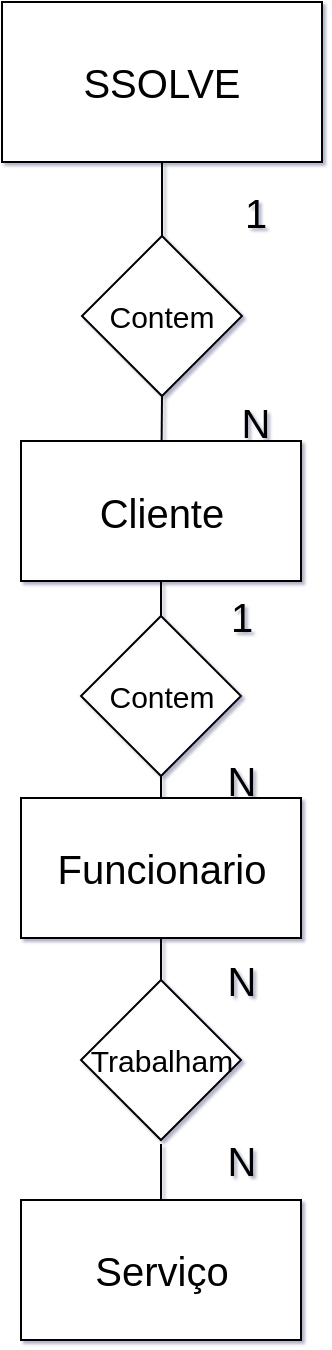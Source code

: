 <mxfile version="10.9.5" type="device"><diagram id="l4TosBGjF8DXhSNf2X_M" name="Conceitual"><mxGraphModel dx="926" dy="628" grid="1" gridSize="10" guides="1" tooltips="1" connect="1" arrows="1" fold="1" page="1" pageScale="1" pageWidth="827" pageHeight="1169" background="none" math="0" shadow="1"><root><mxCell id="0"/><mxCell id="1" parent="0"/><mxCell id="pJDquMJHjmEcOgnwU3Xp-1" value="&lt;font style=&quot;font-size: 20px&quot;&gt;SSOLVE&lt;/font&gt;" style="rounded=0;whiteSpace=wrap;html=1;" parent="1" vertex="1"><mxGeometry x="333" y="121" width="160" height="80" as="geometry"/></mxCell><mxCell id="pJDquMJHjmEcOgnwU3Xp-13" value="" style="endArrow=none;html=1;entryX=0.5;entryY=1;entryDx=0;entryDy=0;" parent="1" source="pJDquMJHjmEcOgnwU3Xp-8" target="pJDquMJHjmEcOgnwU3Xp-1" edge="1"><mxGeometry width="50" height="50" relative="1" as="geometry"><mxPoint x="380" y="260" as="sourcePoint"/><mxPoint x="430" y="210" as="targetPoint"/></mxGeometry></mxCell><mxCell id="pJDquMJHjmEcOgnwU3Xp-8" value="&lt;font style=&quot;font-size: 15px&quot;&gt;Contem&lt;/font&gt;" style="rhombus;whiteSpace=wrap;html=1;" parent="1" vertex="1"><mxGeometry x="373" y="238" width="80" height="80" as="geometry"/></mxCell><mxCell id="pJDquMJHjmEcOgnwU3Xp-14" value="" style="endArrow=none;html=1;entryX=0.5;entryY=1;entryDx=0;entryDy=0;" parent="1" source="pJDquMJHjmEcOgnwU3Xp-2" target="pJDquMJHjmEcOgnwU3Xp-8" edge="1"><mxGeometry width="50" height="50" relative="1" as="geometry"><mxPoint x="413" y="682" as="sourcePoint"/><mxPoint x="413" y="201" as="targetPoint"/></mxGeometry></mxCell><mxCell id="pJDquMJHjmEcOgnwU3Xp-9" value="&lt;span style=&quot;font-size: 15px&quot;&gt;Trabalham&lt;/span&gt;" style="rhombus;whiteSpace=wrap;html=1;" parent="1" vertex="1"><mxGeometry x="372.5" y="610" width="80" height="80" as="geometry"/></mxCell><mxCell id="pJDquMJHjmEcOgnwU3Xp-16" value="" style="endArrow=none;html=1;entryX=0.5;entryY=1;entryDx=0;entryDy=0;" parent="1" source="pJDquMJHjmEcOgnwU3Xp-3" edge="1"><mxGeometry width="50" height="50" relative="1" as="geometry"><mxPoint x="412.5" y="732" as="sourcePoint"/><mxPoint x="412.5" y="692" as="targetPoint"/></mxGeometry></mxCell><mxCell id="pJDquMJHjmEcOgnwU3Xp-2" value="&lt;span style=&quot;font-size: 20px&quot;&gt;Cliente&lt;br&gt;&lt;/span&gt;" style="rounded=0;whiteSpace=wrap;html=1;" parent="1" vertex="1"><mxGeometry x="342.5" y="340.5" width="140" height="70" as="geometry"/></mxCell><mxCell id="pJDquMJHjmEcOgnwU3Xp-17" value="" style="endArrow=none;html=1;entryX=0.5;entryY=1;entryDx=0;entryDy=0;" parent="1" source="pJDquMJHjmEcOgnwU3Xp-9" target="pJDquMJHjmEcOgnwU3Xp-2" edge="1"><mxGeometry width="50" height="50" relative="1" as="geometry"><mxPoint x="413" y="462" as="sourcePoint"/><mxPoint x="413" y="331" as="targetPoint"/></mxGeometry></mxCell><mxCell id="pJDquMJHjmEcOgnwU3Xp-3" value="&lt;span style=&quot;font-size: 20px&quot;&gt;Serviço&lt;/span&gt;" style="rounded=0;whiteSpace=wrap;html=1;" parent="1" vertex="1"><mxGeometry x="342.5" y="720" width="140" height="70" as="geometry"/></mxCell><mxCell id="pJDquMJHjmEcOgnwU3Xp-24" value="&lt;font style=&quot;font-size: 20px&quot;&gt;1&lt;/font&gt;" style="text;html=1;strokeColor=none;fillColor=none;align=center;verticalAlign=middle;whiteSpace=wrap;rounded=0;" parent="1" vertex="1"><mxGeometry x="440" y="216" width="40" height="20" as="geometry"/></mxCell><mxCell id="pJDquMJHjmEcOgnwU3Xp-29" value="&lt;span style=&quot;font-size: 20px&quot;&gt;N&lt;/span&gt;" style="text;html=1;strokeColor=none;fillColor=none;align=center;verticalAlign=middle;whiteSpace=wrap;rounded=0;" parent="1" vertex="1"><mxGeometry x="440" y="320.5" width="40" height="20" as="geometry"/></mxCell><mxCell id="pJDquMJHjmEcOgnwU3Xp-30" value="&lt;span style=&quot;font-size: 20px&quot;&gt;N&lt;/span&gt;" style="text;html=1;strokeColor=none;fillColor=none;align=center;verticalAlign=middle;whiteSpace=wrap;rounded=0;" parent="1" vertex="1"><mxGeometry x="432.5" y="600" width="40" height="20" as="geometry"/></mxCell><mxCell id="pJDquMJHjmEcOgnwU3Xp-31" value="&lt;span style=&quot;font-size: 20px&quot;&gt;N&lt;/span&gt;" style="text;html=1;strokeColor=none;fillColor=none;align=center;verticalAlign=middle;whiteSpace=wrap;rounded=0;" parent="1" vertex="1"><mxGeometry x="432.5" y="690" width="40" height="20" as="geometry"/></mxCell><mxCell id="mSY6kJMD8fmScAgoKqVq-2" value="&lt;span style=&quot;font-size: 20px&quot;&gt;Funcionario&lt;br&gt;&lt;/span&gt;" style="rounded=0;whiteSpace=wrap;html=1;" parent="1" vertex="1"><mxGeometry x="342.5" y="519" width="140" height="70" as="geometry"/></mxCell><mxCell id="mSY6kJMD8fmScAgoKqVq-3" value="&lt;font style=&quot;font-size: 15px&quot;&gt;Contem&lt;/font&gt;" style="rhombus;whiteSpace=wrap;html=1;" parent="1" vertex="1"><mxGeometry x="372.5" y="428" width="80" height="80" as="geometry"/></mxCell><mxCell id="mSY6kJMD8fmScAgoKqVq-6" value="&lt;span style=&quot;font-size: 20px&quot;&gt;1&lt;/span&gt;" style="text;html=1;strokeColor=none;fillColor=none;align=center;verticalAlign=middle;whiteSpace=wrap;rounded=0;" parent="1" vertex="1"><mxGeometry x="433" y="418" width="40" height="20" as="geometry"/></mxCell><mxCell id="mSY6kJMD8fmScAgoKqVq-7" value="&lt;span style=&quot;font-size: 20px&quot;&gt;N&lt;/span&gt;" style="text;html=1;strokeColor=none;fillColor=none;align=center;verticalAlign=middle;whiteSpace=wrap;rounded=0;" parent="1" vertex="1"><mxGeometry x="433" y="500" width="40" height="20" as="geometry"/></mxCell></root></mxGraphModel></diagram><diagram id="cqT5Bkq0ITsnCb5mGVsL" name="Logico"><mxGraphModel dx="926" dy="628" grid="1" gridSize="10" guides="1" tooltips="1" connect="1" arrows="1" fold="1" page="1" pageScale="1" pageWidth="827" pageHeight="1169" math="0" shadow="0"><root><mxCell id="EiWEl7i4r7WP_7loBNEk-0"/><mxCell id="EiWEl7i4r7WP_7loBNEk-1" parent="EiWEl7i4r7WP_7loBNEk-0"/><mxCell id="Dk3RS9Of8F1-KNIFhmN1-0" value="Razao" style="swimlane;fontStyle=0;childLayout=stackLayout;horizontal=1;startSize=26;fillColor=#e0e0e0;horizontalStack=0;resizeParent=1;resizeParentMax=0;resizeLast=0;collapsible=1;marginBottom=0;swimlaneFillColor=#ffffff;align=center;fontSize=14;" vertex="1" parent="EiWEl7i4r7WP_7loBNEk-1"><mxGeometry x="170" y="60" width="160" height="82" as="geometry"/></mxCell><mxCell id="Dk3RS9Of8F1-KNIFhmN1-1" value="IdRazao: int" style="shape=partialRectangle;top=0;left=0;right=0;bottom=1;align=left;verticalAlign=middle;fillColor=none;spacingLeft=34;spacingRight=4;overflow=hidden;rotatable=0;points=[[0,0.5],[1,0.5]];portConstraint=eastwest;dropTarget=0;fontStyle=5;fontSize=12;" vertex="1" parent="Dk3RS9Of8F1-KNIFhmN1-0"><mxGeometry y="26" width="160" height="30" as="geometry"/></mxCell><mxCell id="Dk3RS9Of8F1-KNIFhmN1-2" value="PK" style="shape=partialRectangle;top=0;left=0;bottom=0;fillColor=none;align=left;verticalAlign=middle;spacingLeft=4;spacingRight=4;overflow=hidden;rotatable=0;points=[];portConstraint=eastwest;part=1;fontSize=12;" vertex="1" connectable="0" parent="Dk3RS9Of8F1-KNIFhmN1-1"><mxGeometry width="30" height="30" as="geometry"/></mxCell><mxCell id="Dk3RS9Of8F1-KNIFhmN1-3" value="Razao: string" style="shape=partialRectangle;top=0;left=0;right=0;bottom=0;align=left;verticalAlign=top;fillColor=none;spacingLeft=34;spacingRight=4;overflow=hidden;rotatable=0;points=[[0,0.5],[1,0.5]];portConstraint=eastwest;dropTarget=0;fontSize=12;" vertex="1" parent="Dk3RS9Of8F1-KNIFhmN1-0"><mxGeometry y="56" width="160" height="26" as="geometry"/></mxCell><mxCell id="Dk3RS9Of8F1-KNIFhmN1-4" value="" style="shape=partialRectangle;top=0;left=0;bottom=0;fillColor=none;align=left;verticalAlign=top;spacingLeft=4;spacingRight=4;overflow=hidden;rotatable=0;points=[];portConstraint=eastwest;part=1;fontSize=12;" vertex="1" connectable="0" parent="Dk3RS9Of8F1-KNIFhmN1-3"><mxGeometry width="30" height="26" as="geometry"/></mxCell><mxCell id="Dk3RS9Of8F1-KNIFhmN1-11" value="Funcionario" style="swimlane;fontStyle=0;childLayout=stackLayout;horizontal=1;startSize=26;fillColor=#e0e0e0;horizontalStack=0;resizeParent=1;resizeParentMax=0;resizeLast=0;collapsible=1;marginBottom=0;swimlaneFillColor=#ffffff;align=center;fontSize=14;" vertex="1" parent="EiWEl7i4r7WP_7loBNEk-1"><mxGeometry x="420" y="60" width="160" height="82" as="geometry"/></mxCell><mxCell id="Dk3RS9Of8F1-KNIFhmN1-12" value="IdFuncionario: int" style="shape=partialRectangle;top=0;left=0;right=0;bottom=1;align=left;verticalAlign=middle;fillColor=none;spacingLeft=34;spacingRight=4;overflow=hidden;rotatable=0;points=[[0,0.5],[1,0.5]];portConstraint=eastwest;dropTarget=0;fontStyle=5;fontSize=12;" vertex="1" parent="Dk3RS9Of8F1-KNIFhmN1-11"><mxGeometry y="26" width="160" height="30" as="geometry"/></mxCell><mxCell id="Dk3RS9Of8F1-KNIFhmN1-13" value="PK" style="shape=partialRectangle;top=0;left=0;bottom=0;fillColor=none;align=left;verticalAlign=middle;spacingLeft=4;spacingRight=4;overflow=hidden;rotatable=0;points=[];portConstraint=eastwest;part=1;fontSize=12;" vertex="1" connectable="0" parent="Dk3RS9Of8F1-KNIFhmN1-12"><mxGeometry width="30" height="30" as="geometry"/></mxCell><mxCell id="Dk3RS9Of8F1-KNIFhmN1-14" value="Nome: string" style="shape=partialRectangle;top=0;left=0;right=0;bottom=0;align=left;verticalAlign=top;fillColor=none;spacingLeft=34;spacingRight=4;overflow=hidden;rotatable=0;points=[[0,0.5],[1,0.5]];portConstraint=eastwest;dropTarget=0;fontSize=12;" vertex="1" parent="Dk3RS9Of8F1-KNIFhmN1-11"><mxGeometry y="56" width="160" height="26" as="geometry"/></mxCell><mxCell id="Dk3RS9Of8F1-KNIFhmN1-15" value="" style="shape=partialRectangle;top=0;left=0;bottom=0;fillColor=none;align=left;verticalAlign=top;spacingLeft=4;spacingRight=4;overflow=hidden;rotatable=0;points=[];portConstraint=eastwest;part=1;fontSize=12;" vertex="1" connectable="0" parent="Dk3RS9Of8F1-KNIFhmN1-14"><mxGeometry width="30" height="26" as="geometry"/></mxCell><mxCell id="Dk3RS9Of8F1-KNIFhmN1-22" value="Servico" style="swimlane;fontStyle=0;childLayout=stackLayout;horizontal=1;startSize=26;fillColor=#e0e0e0;horizontalStack=0;resizeParent=1;resizeParentMax=0;resizeLast=0;collapsible=1;marginBottom=0;swimlaneFillColor=#ffffff;align=center;fontSize=14;" vertex="1" parent="EiWEl7i4r7WP_7loBNEk-1"><mxGeometry x="170" y="220" width="160" height="170" as="geometry"/></mxCell><mxCell id="Dk3RS9Of8F1-KNIFhmN1-23" value="IdServico: int" style="shape=partialRectangle;top=0;left=0;right=0;bottom=1;align=left;verticalAlign=middle;fillColor=none;spacingLeft=34;spacingRight=4;overflow=hidden;rotatable=0;points=[[0,0.5],[1,0.5]];portConstraint=eastwest;dropTarget=0;fontStyle=5;fontSize=12;" vertex="1" parent="Dk3RS9Of8F1-KNIFhmN1-22"><mxGeometry y="26" width="160" height="30" as="geometry"/></mxCell><mxCell id="Dk3RS9Of8F1-KNIFhmN1-24" value="PK" style="shape=partialRectangle;top=0;left=0;bottom=0;fillColor=none;align=left;verticalAlign=middle;spacingLeft=4;spacingRight=4;overflow=hidden;rotatable=0;points=[];portConstraint=eastwest;part=1;fontSize=12;" vertex="1" connectable="0" parent="Dk3RS9Of8F1-KNIFhmN1-23"><mxGeometry width="30" height="30" as="geometry"/></mxCell><mxCell id="Dk3RS9Of8F1-KNIFhmN1-25" value="Servico: string " style="shape=partialRectangle;top=0;left=0;right=0;bottom=0;align=left;verticalAlign=top;fillColor=none;spacingLeft=34;spacingRight=4;overflow=hidden;rotatable=0;points=[[0,0.5],[1,0.5]];portConstraint=eastwest;dropTarget=0;fontSize=12;" vertex="1" parent="Dk3RS9Of8F1-KNIFhmN1-22"><mxGeometry y="56" width="160" height="26" as="geometry"/></mxCell><mxCell id="Dk3RS9Of8F1-KNIFhmN1-26" value="" style="shape=partialRectangle;top=0;left=0;bottom=0;fillColor=none;align=left;verticalAlign=top;spacingLeft=4;spacingRight=4;overflow=hidden;rotatable=0;points=[];portConstraint=eastwest;part=1;fontSize=12;" vertex="1" connectable="0" parent="Dk3RS9Of8F1-KNIFhmN1-25"><mxGeometry width="30" height="26" as="geometry"/></mxCell><mxCell id="Dk3RS9Of8F1-KNIFhmN1-27" value="Endereco: string" style="shape=partialRectangle;top=0;left=0;right=0;bottom=0;align=left;verticalAlign=top;fillColor=none;spacingLeft=34;spacingRight=4;overflow=hidden;rotatable=0;points=[[0,0.5],[1,0.5]];portConstraint=eastwest;dropTarget=0;fontSize=12;" vertex="1" parent="Dk3RS9Of8F1-KNIFhmN1-22"><mxGeometry y="82" width="160" height="26" as="geometry"/></mxCell><mxCell id="Dk3RS9Of8F1-KNIFhmN1-28" value="" style="shape=partialRectangle;top=0;left=0;bottom=0;fillColor=none;align=left;verticalAlign=top;spacingLeft=4;spacingRight=4;overflow=hidden;rotatable=0;points=[];portConstraint=eastwest;part=1;fontSize=12;" vertex="1" connectable="0" parent="Dk3RS9Of8F1-KNIFhmN1-27"><mxGeometry width="30" height="26" as="geometry"/></mxCell><mxCell id="Dk3RS9Of8F1-KNIFhmN1-29" value="Item: string" style="shape=partialRectangle;top=0;left=0;right=0;bottom=0;align=left;verticalAlign=top;fillColor=none;spacingLeft=34;spacingRight=4;overflow=hidden;rotatable=0;points=[[0,0.5],[1,0.5]];portConstraint=eastwest;dropTarget=0;fontSize=12;" vertex="1" parent="Dk3RS9Of8F1-KNIFhmN1-22"><mxGeometry y="108" width="160" height="26" as="geometry"/></mxCell><mxCell id="Dk3RS9Of8F1-KNIFhmN1-30" value="" style="shape=partialRectangle;top=0;left=0;bottom=0;fillColor=none;align=left;verticalAlign=top;spacingLeft=4;spacingRight=4;overflow=hidden;rotatable=0;points=[];portConstraint=eastwest;part=1;fontSize=12;" vertex="1" connectable="0" parent="Dk3RS9Of8F1-KNIFhmN1-29"><mxGeometry width="30" height="26" as="geometry"/></mxCell><mxCell id="Dk3RS9Of8F1-KNIFhmN1-31" value="Comodo: string" style="shape=partialRectangle;top=0;left=0;right=0;bottom=0;align=left;verticalAlign=top;fillColor=none;spacingLeft=34;spacingRight=4;overflow=hidden;rotatable=0;points=[[0,0.5],[1,0.5]];portConstraint=eastwest;dropTarget=0;fontSize=12;" vertex="1" parent="Dk3RS9Of8F1-KNIFhmN1-22"><mxGeometry y="134" width="160" height="36" as="geometry"/></mxCell><mxCell id="Dk3RS9Of8F1-KNIFhmN1-32" value="" style="shape=partialRectangle;top=0;left=0;bottom=0;fillColor=none;align=left;verticalAlign=top;spacingLeft=4;spacingRight=4;overflow=hidden;rotatable=0;points=[];portConstraint=eastwest;part=1;fontSize=12;" vertex="1" connectable="0" parent="Dk3RS9Of8F1-KNIFhmN1-31"><mxGeometry width="30" height="36" as="geometry"/></mxCell><mxCell id="Dk3RS9Of8F1-KNIFhmN1-33" value="Servico Geral" style="swimlane;fontStyle=0;childLayout=stackLayout;horizontal=1;startSize=26;fillColor=#e0e0e0;horizontalStack=0;resizeParent=1;resizeParentMax=0;resizeLast=0;collapsible=1;marginBottom=0;swimlaneFillColor=#ffffff;align=center;fontSize=14;" vertex="1" parent="EiWEl7i4r7WP_7loBNEk-1"><mxGeometry x="430" y="217" width="160" height="108" as="geometry"/></mxCell><mxCell id="Dk3RS9Of8F1-KNIFhmN1-34" value="IdServicoGeral: int" style="shape=partialRectangle;top=0;left=0;right=0;bottom=1;align=left;verticalAlign=middle;fillColor=none;spacingLeft=34;spacingRight=4;overflow=hidden;rotatable=0;points=[[0,0.5],[1,0.5]];portConstraint=eastwest;dropTarget=0;fontStyle=5;fontSize=12;" vertex="1" parent="Dk3RS9Of8F1-KNIFhmN1-33"><mxGeometry y="26" width="160" height="30" as="geometry"/></mxCell><mxCell id="Dk3RS9Of8F1-KNIFhmN1-35" value="PK" style="shape=partialRectangle;top=0;left=0;bottom=0;fillColor=none;align=left;verticalAlign=middle;spacingLeft=4;spacingRight=4;overflow=hidden;rotatable=0;points=[];portConstraint=eastwest;part=1;fontSize=12;" vertex="1" connectable="0" parent="Dk3RS9Of8F1-KNIFhmN1-34"><mxGeometry width="30" height="30" as="geometry"/></mxCell><mxCell id="Dk3RS9Of8F1-KNIFhmN1-36" value="IdServico: int" style="shape=partialRectangle;top=0;left=0;right=0;bottom=0;align=left;verticalAlign=top;fillColor=none;spacingLeft=34;spacingRight=4;overflow=hidden;rotatable=0;points=[[0,0.5],[1,0.5]];portConstraint=eastwest;dropTarget=0;fontSize=12;" vertex="1" parent="Dk3RS9Of8F1-KNIFhmN1-33"><mxGeometry y="56" width="160" height="26" as="geometry"/></mxCell><mxCell id="Dk3RS9Of8F1-KNIFhmN1-37" value="FK" style="shape=partialRectangle;top=0;left=0;bottom=0;fillColor=none;align=left;verticalAlign=top;spacingLeft=4;spacingRight=4;overflow=hidden;rotatable=0;points=[];portConstraint=eastwest;part=1;fontSize=12;" vertex="1" connectable="0" parent="Dk3RS9Of8F1-KNIFhmN1-36"><mxGeometry width="30" height="26" as="geometry"/></mxCell><mxCell id="Dk3RS9Of8F1-KNIFhmN1-38" value="IdFuncionario" style="shape=partialRectangle;top=0;left=0;right=0;bottom=0;align=left;verticalAlign=top;fillColor=none;spacingLeft=34;spacingRight=4;overflow=hidden;rotatable=0;points=[[0,0.5],[1,0.5]];portConstraint=eastwest;dropTarget=0;fontSize=12;" vertex="1" parent="Dk3RS9Of8F1-KNIFhmN1-33"><mxGeometry y="82" width="160" height="26" as="geometry"/></mxCell><mxCell id="Dk3RS9Of8F1-KNIFhmN1-39" value="FK" style="shape=partialRectangle;top=0;left=0;bottom=0;fillColor=none;align=left;verticalAlign=top;spacingLeft=4;spacingRight=4;overflow=hidden;rotatable=0;points=[];portConstraint=eastwest;part=1;fontSize=12;" vertex="1" connectable="0" parent="Dk3RS9Of8F1-KNIFhmN1-38"><mxGeometry width="30" height="26" as="geometry"/></mxCell><mxCell id="Dk3RS9Of8F1-KNIFhmN1-44" value="Cliente" style="swimlane;fontStyle=0;childLayout=stackLayout;horizontal=1;startSize=26;fillColor=#e0e0e0;horizontalStack=0;resizeParent=1;resizeParentMax=0;resizeLast=0;collapsible=1;marginBottom=0;swimlaneFillColor=#ffffff;align=center;fontSize=14;" vertex="1" parent="EiWEl7i4r7WP_7loBNEk-1"><mxGeometry x="430" y="390" width="160" height="190" as="geometry"/></mxCell><mxCell id="Dk3RS9Of8F1-KNIFhmN1-45" value="IdCliente: int" style="shape=partialRectangle;top=0;left=0;right=0;bottom=1;align=left;verticalAlign=middle;fillColor=none;spacingLeft=34;spacingRight=4;overflow=hidden;rotatable=0;points=[[0,0.5],[1,0.5]];portConstraint=eastwest;dropTarget=0;fontStyle=5;fontSize=12;" vertex="1" parent="Dk3RS9Of8F1-KNIFhmN1-44"><mxGeometry y="26" width="160" height="30" as="geometry"/></mxCell><mxCell id="Dk3RS9Of8F1-KNIFhmN1-46" value="PK" style="shape=partialRectangle;top=0;left=0;bottom=0;fillColor=none;align=left;verticalAlign=middle;spacingLeft=4;spacingRight=4;overflow=hidden;rotatable=0;points=[];portConstraint=eastwest;part=1;fontSize=12;" vertex="1" connectable="0" parent="Dk3RS9Of8F1-KNIFhmN1-45"><mxGeometry width="30" height="30" as="geometry"/></mxCell><mxCell id="Dk3RS9Of8F1-KNIFhmN1-47" value="NomeFantasia: string" style="shape=partialRectangle;top=0;left=0;right=0;bottom=0;align=left;verticalAlign=top;fillColor=none;spacingLeft=34;spacingRight=4;overflow=hidden;rotatable=0;points=[[0,0.5],[1,0.5]];portConstraint=eastwest;dropTarget=0;fontSize=12;" vertex="1" parent="Dk3RS9Of8F1-KNIFhmN1-44"><mxGeometry y="56" width="160" height="26" as="geometry"/></mxCell><mxCell id="Dk3RS9Of8F1-KNIFhmN1-48" value="" style="shape=partialRectangle;top=0;left=0;bottom=0;fillColor=none;align=left;verticalAlign=top;spacingLeft=4;spacingRight=4;overflow=hidden;rotatable=0;points=[];portConstraint=eastwest;part=1;fontSize=12;" vertex="1" connectable="0" parent="Dk3RS9Of8F1-KNIFhmN1-47"><mxGeometry width="30" height="26" as="geometry"/></mxCell><mxCell id="Dk3RS9Of8F1-KNIFhmN1-49" value="CNPJ: int" style="shape=partialRectangle;top=0;left=0;right=0;bottom=0;align=left;verticalAlign=top;fillColor=none;spacingLeft=34;spacingRight=4;overflow=hidden;rotatable=0;points=[[0,0.5],[1,0.5]];portConstraint=eastwest;dropTarget=0;fontSize=12;" vertex="1" parent="Dk3RS9Of8F1-KNIFhmN1-44"><mxGeometry y="82" width="160" height="26" as="geometry"/></mxCell><mxCell id="Dk3RS9Of8F1-KNIFhmN1-50" value="" style="shape=partialRectangle;top=0;left=0;bottom=0;fillColor=none;align=left;verticalAlign=top;spacingLeft=4;spacingRight=4;overflow=hidden;rotatable=0;points=[];portConstraint=eastwest;part=1;fontSize=12;" vertex="1" connectable="0" parent="Dk3RS9Of8F1-KNIFhmN1-49"><mxGeometry width="30" height="26" as="geometry"/></mxCell><mxCell id="Dk3RS9Of8F1-KNIFhmN1-51" value="IdRazao: int" style="shape=partialRectangle;top=0;left=0;right=0;bottom=0;align=left;verticalAlign=top;fillColor=none;spacingLeft=34;spacingRight=4;overflow=hidden;rotatable=0;points=[[0,0.5],[1,0.5]];portConstraint=eastwest;dropTarget=0;fontSize=12;" vertex="1" parent="Dk3RS9Of8F1-KNIFhmN1-44"><mxGeometry y="108" width="160" height="26" as="geometry"/></mxCell><mxCell id="Dk3RS9Of8F1-KNIFhmN1-52" value="FK" style="shape=partialRectangle;top=0;left=0;bottom=0;fillColor=none;align=left;verticalAlign=top;spacingLeft=4;spacingRight=4;overflow=hidden;rotatable=0;points=[];portConstraint=eastwest;part=1;fontSize=12;" vertex="1" connectable="0" parent="Dk3RS9Of8F1-KNIFhmN1-51"><mxGeometry width="30" height="26" as="geometry"/></mxCell><mxCell id="Dk3RS9Of8F1-KNIFhmN1-53" value="IdServicoGeral: int" style="shape=partialRectangle;top=0;left=0;right=0;bottom=0;align=left;verticalAlign=top;fillColor=none;spacingLeft=34;spacingRight=4;overflow=hidden;rotatable=0;points=[[0,0.5],[1,0.5]];portConstraint=eastwest;dropTarget=0;fontSize=12;" vertex="1" parent="Dk3RS9Of8F1-KNIFhmN1-44"><mxGeometry y="134" width="160" height="56" as="geometry"/></mxCell><mxCell id="Dk3RS9Of8F1-KNIFhmN1-54" value="FK" style="shape=partialRectangle;top=0;left=0;bottom=0;fillColor=none;align=left;verticalAlign=top;spacingLeft=4;spacingRight=4;overflow=hidden;rotatable=0;points=[];portConstraint=eastwest;part=1;fontSize=12;" vertex="1" connectable="0" parent="Dk3RS9Of8F1-KNIFhmN1-53"><mxGeometry width="30" height="56" as="geometry"/></mxCell><mxCell id="Dk3RS9Of8F1-KNIFhmN1-55" value="Preco: float" style="shape=partialRectangle;top=0;left=0;right=0;bottom=0;align=left;verticalAlign=top;fillColor=none;spacingLeft=34;spacingRight=4;overflow=hidden;rotatable=0;points=[[0,0.5],[1,0.5]];portConstraint=eastwest;dropTarget=0;fontSize=12;" vertex="1" parent="EiWEl7i4r7WP_7loBNEk-1"><mxGeometry x="430" y="550" width="160" height="26" as="geometry"/></mxCell><mxCell id="Dk3RS9Of8F1-KNIFhmN1-56" value="" style="shape=partialRectangle;top=0;left=0;bottom=0;fillColor=none;align=left;verticalAlign=top;spacingLeft=4;spacingRight=4;overflow=hidden;rotatable=0;points=[];portConstraint=eastwest;part=1;fontSize=12;" vertex="1" connectable="0" parent="Dk3RS9Of8F1-KNIFhmN1-55"><mxGeometry width="30" height="26" as="geometry"/></mxCell></root></mxGraphModel></diagram></mxfile>